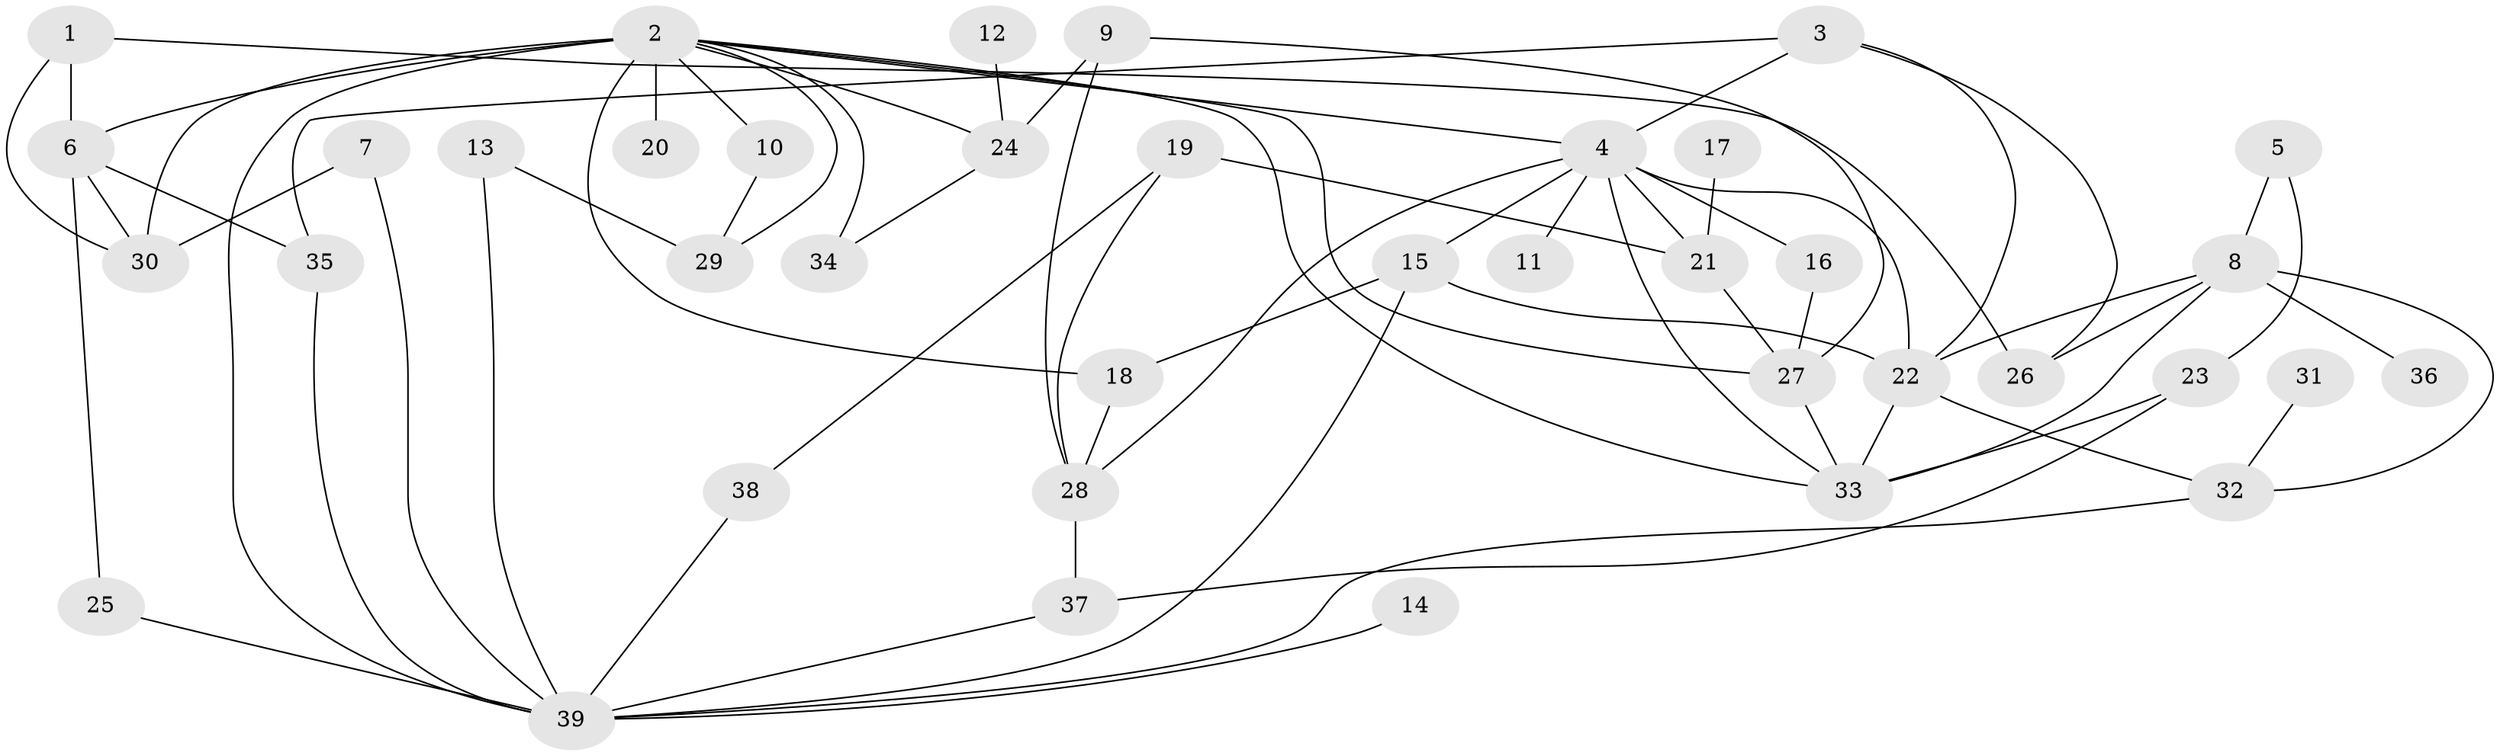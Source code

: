 // original degree distribution, {5: 0.07792207792207792, 9: 0.012987012987012988, 6: 0.05194805194805195, 3: 0.23376623376623376, 4: 0.14285714285714285, 2: 0.3116883116883117, 1: 0.16883116883116883}
// Generated by graph-tools (version 1.1) at 2025/25/03/09/25 03:25:34]
// undirected, 39 vertices, 69 edges
graph export_dot {
graph [start="1"]
  node [color=gray90,style=filled];
  1;
  2;
  3;
  4;
  5;
  6;
  7;
  8;
  9;
  10;
  11;
  12;
  13;
  14;
  15;
  16;
  17;
  18;
  19;
  20;
  21;
  22;
  23;
  24;
  25;
  26;
  27;
  28;
  29;
  30;
  31;
  32;
  33;
  34;
  35;
  36;
  37;
  38;
  39;
  1 -- 6 [weight=1.0];
  1 -- 26 [weight=1.0];
  1 -- 30 [weight=1.0];
  2 -- 4 [weight=1.0];
  2 -- 6 [weight=1.0];
  2 -- 10 [weight=1.0];
  2 -- 18 [weight=2.0];
  2 -- 20 [weight=1.0];
  2 -- 24 [weight=1.0];
  2 -- 27 [weight=1.0];
  2 -- 29 [weight=1.0];
  2 -- 30 [weight=3.0];
  2 -- 33 [weight=1.0];
  2 -- 34 [weight=1.0];
  2 -- 39 [weight=1.0];
  3 -- 4 [weight=1.0];
  3 -- 22 [weight=1.0];
  3 -- 26 [weight=1.0];
  3 -- 35 [weight=1.0];
  4 -- 11 [weight=1.0];
  4 -- 15 [weight=1.0];
  4 -- 16 [weight=1.0];
  4 -- 21 [weight=1.0];
  4 -- 22 [weight=1.0];
  4 -- 28 [weight=1.0];
  4 -- 33 [weight=1.0];
  5 -- 8 [weight=1.0];
  5 -- 23 [weight=1.0];
  6 -- 25 [weight=1.0];
  6 -- 30 [weight=1.0];
  6 -- 35 [weight=1.0];
  7 -- 30 [weight=1.0];
  7 -- 39 [weight=1.0];
  8 -- 22 [weight=1.0];
  8 -- 26 [weight=1.0];
  8 -- 32 [weight=1.0];
  8 -- 33 [weight=1.0];
  8 -- 36 [weight=1.0];
  9 -- 24 [weight=1.0];
  9 -- 27 [weight=1.0];
  9 -- 28 [weight=1.0];
  10 -- 29 [weight=1.0];
  12 -- 24 [weight=1.0];
  13 -- 29 [weight=1.0];
  13 -- 39 [weight=1.0];
  14 -- 39 [weight=1.0];
  15 -- 18 [weight=1.0];
  15 -- 22 [weight=1.0];
  15 -- 39 [weight=1.0];
  16 -- 27 [weight=1.0];
  17 -- 21 [weight=1.0];
  18 -- 28 [weight=1.0];
  19 -- 21 [weight=1.0];
  19 -- 28 [weight=1.0];
  19 -- 38 [weight=1.0];
  21 -- 27 [weight=1.0];
  22 -- 32 [weight=1.0];
  22 -- 33 [weight=1.0];
  23 -- 33 [weight=1.0];
  23 -- 37 [weight=1.0];
  24 -- 34 [weight=1.0];
  25 -- 39 [weight=1.0];
  27 -- 33 [weight=1.0];
  28 -- 37 [weight=2.0];
  31 -- 32 [weight=1.0];
  32 -- 39 [weight=1.0];
  35 -- 39 [weight=1.0];
  37 -- 39 [weight=1.0];
  38 -- 39 [weight=1.0];
}
